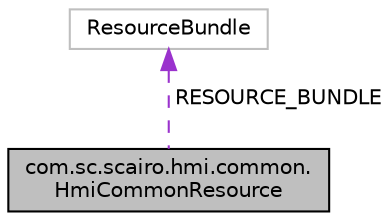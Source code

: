 digraph "com.sc.scairo.hmi.common.HmiCommonResource"
{
 // LATEX_PDF_SIZE
  edge [fontname="Helvetica",fontsize="10",labelfontname="Helvetica",labelfontsize="10"];
  node [fontname="Helvetica",fontsize="10",shape=record];
  Node1 [label="com.sc.scairo.hmi.common.\lHmiCommonResource",height=0.2,width=0.4,color="black", fillcolor="grey75", style="filled", fontcolor="black",tooltip=" "];
  Node2 -> Node1 [dir="back",color="darkorchid3",fontsize="10",style="dashed",label=" RESOURCE_BUNDLE" ,fontname="Helvetica"];
  Node2 [label="ResourceBundle",height=0.2,width=0.4,color="grey75", fillcolor="white", style="filled",tooltip=" "];
}
